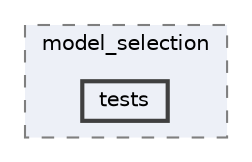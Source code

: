 digraph "/home/jam/Research/IRES-2025/dev/src/llm-scripts/testing/hypothesis-testing/hyp-env/lib/python3.12/site-packages/sklearn/model_selection/tests"
{
 // LATEX_PDF_SIZE
  bgcolor="transparent";
  edge [fontname=Helvetica,fontsize=10,labelfontname=Helvetica,labelfontsize=10];
  node [fontname=Helvetica,fontsize=10,shape=box,height=0.2,width=0.4];
  compound=true
  subgraph clusterdir_5c60154e2013802f1fccf14c171aa435 {
    graph [ bgcolor="#edf0f7", pencolor="grey50", label="model_selection", fontname=Helvetica,fontsize=10 style="filled,dashed", URL="dir_5c60154e2013802f1fccf14c171aa435.html",tooltip=""]
  dir_27928dac64d57592071009ff4c0f1dbb [label="tests", fillcolor="#edf0f7", color="grey25", style="filled,bold", URL="dir_27928dac64d57592071009ff4c0f1dbb.html",tooltip=""];
  }
}
